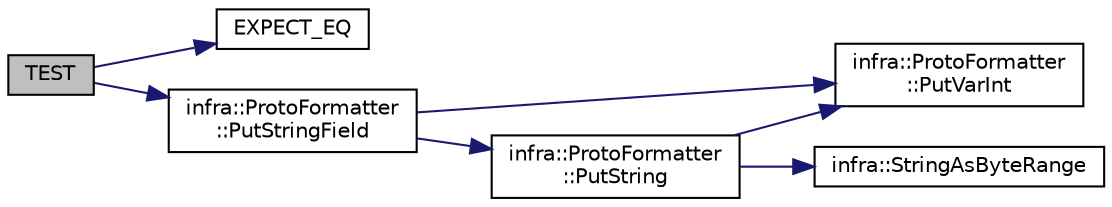 digraph "TEST"
{
 // INTERACTIVE_SVG=YES
  edge [fontname="Helvetica",fontsize="10",labelfontname="Helvetica",labelfontsize="10"];
  node [fontname="Helvetica",fontsize="10",shape=record];
  rankdir="LR";
  Node33 [label="TEST",height=0.2,width=0.4,color="black", fillcolor="grey75", style="filled", fontcolor="black"];
  Node33 -> Node34 [color="midnightblue",fontsize="10",style="solid",fontname="Helvetica"];
  Node34 [label="EXPECT_EQ",height=0.2,width=0.4,color="black", fillcolor="white", style="filled",URL="$d6/def/_test_json_8cpp.html#a82745227e2f0a8edbb4ae630d88a8e86"];
  Node33 -> Node35 [color="midnightblue",fontsize="10",style="solid",fontname="Helvetica"];
  Node35 [label="infra::ProtoFormatter\l::PutStringField",height=0.2,width=0.4,color="black", fillcolor="white", style="filled",URL="$df/d59/classinfra_1_1_proto_formatter.html#a15fa83534cb5ce04f54d90dff7e429e7"];
  Node35 -> Node36 [color="midnightblue",fontsize="10",style="solid",fontname="Helvetica"];
  Node36 [label="infra::ProtoFormatter\l::PutVarInt",height=0.2,width=0.4,color="black", fillcolor="white", style="filled",URL="$df/d59/classinfra_1_1_proto_formatter.html#a86f1b90ba28fd2291d30312a5b8d1f82"];
  Node35 -> Node37 [color="midnightblue",fontsize="10",style="solid",fontname="Helvetica"];
  Node37 [label="infra::ProtoFormatter\l::PutString",height=0.2,width=0.4,color="black", fillcolor="white", style="filled",URL="$df/d59/classinfra_1_1_proto_formatter.html#a23fc0bd9e30729f8aa43802bd917d484"];
  Node37 -> Node36 [color="midnightblue",fontsize="10",style="solid",fontname="Helvetica"];
  Node37 -> Node38 [color="midnightblue",fontsize="10",style="solid",fontname="Helvetica"];
  Node38 [label="infra::StringAsByteRange",height=0.2,width=0.4,color="black", fillcolor="white", style="filled",URL="$d0/de3/namespaceinfra.html#a0c84a597359489e77f73d6cfd3bc8516"];
}
